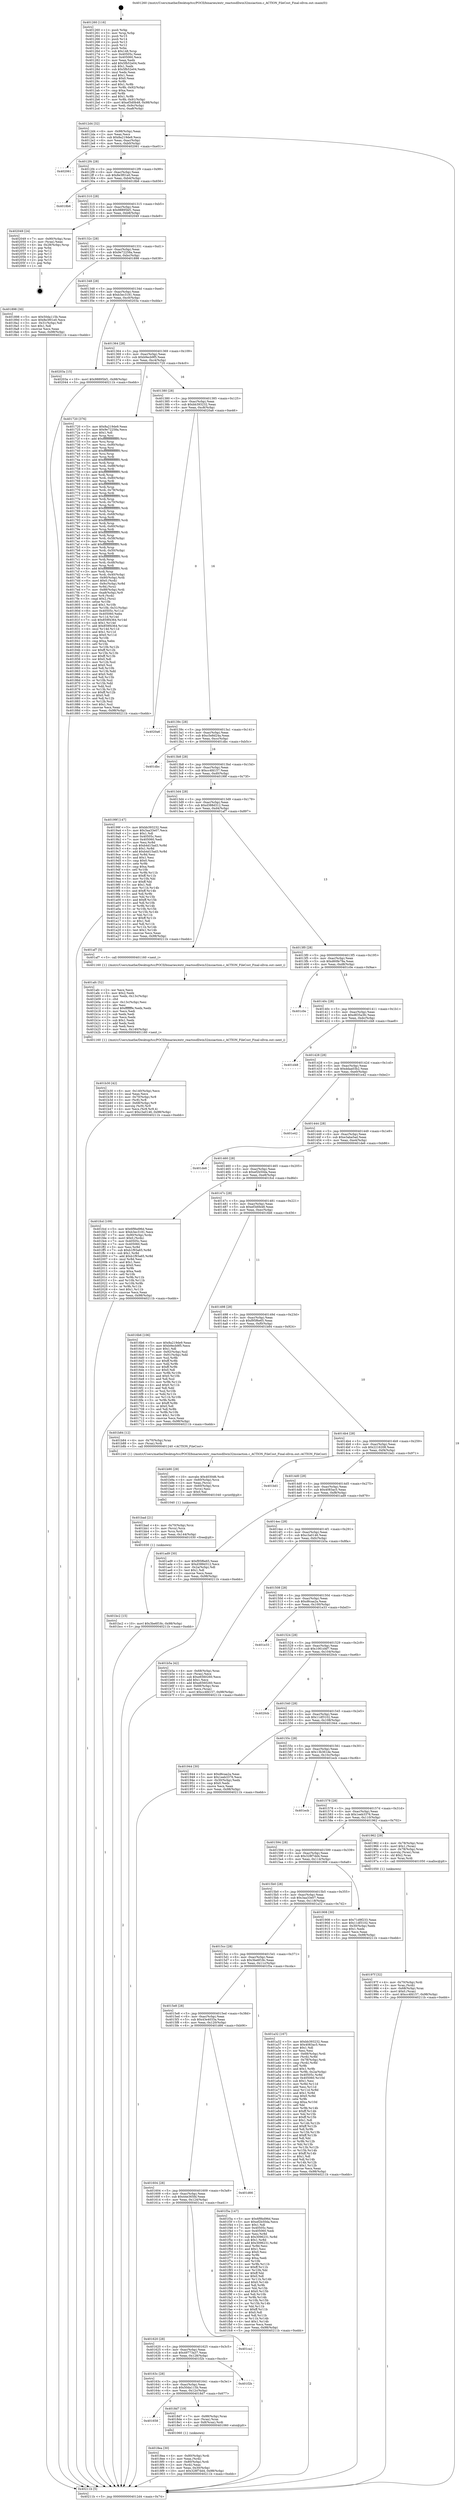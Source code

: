 digraph "0x401260" {
  label = "0x401260 (/mnt/c/Users/mathe/Desktop/tcc/POCII/binaries/extr_reactosdllwin32msiaction.c_ACTION_FileCost_Final-ollvm.out::main(0))"
  labelloc = "t"
  node[shape=record]

  Entry [label="",width=0.3,height=0.3,shape=circle,fillcolor=black,style=filled]
  "0x4012d4" [label="{
     0x4012d4 [32]\l
     | [instrs]\l
     &nbsp;&nbsp;0x4012d4 \<+6\>: mov -0x98(%rbp),%eax\l
     &nbsp;&nbsp;0x4012da \<+2\>: mov %eax,%ecx\l
     &nbsp;&nbsp;0x4012dc \<+6\>: sub $0x8a219de9,%ecx\l
     &nbsp;&nbsp;0x4012e2 \<+6\>: mov %eax,-0xac(%rbp)\l
     &nbsp;&nbsp;0x4012e8 \<+6\>: mov %ecx,-0xb0(%rbp)\l
     &nbsp;&nbsp;0x4012ee \<+6\>: je 0000000000402061 \<main+0xe01\>\l
  }"]
  "0x402061" [label="{
     0x402061\l
  }", style=dashed]
  "0x4012f4" [label="{
     0x4012f4 [28]\l
     | [instrs]\l
     &nbsp;&nbsp;0x4012f4 \<+5\>: jmp 00000000004012f9 \<main+0x99\>\l
     &nbsp;&nbsp;0x4012f9 \<+6\>: mov -0xac(%rbp),%eax\l
     &nbsp;&nbsp;0x4012ff \<+5\>: sub $0x8e3f01e0,%eax\l
     &nbsp;&nbsp;0x401304 \<+6\>: mov %eax,-0xb4(%rbp)\l
     &nbsp;&nbsp;0x40130a \<+6\>: je 00000000004018b6 \<main+0x656\>\l
  }"]
  Exit [label="",width=0.3,height=0.3,shape=circle,fillcolor=black,style=filled,peripheries=2]
  "0x4018b6" [label="{
     0x4018b6\l
  }", style=dashed]
  "0x401310" [label="{
     0x401310 [28]\l
     | [instrs]\l
     &nbsp;&nbsp;0x401310 \<+5\>: jmp 0000000000401315 \<main+0xb5\>\l
     &nbsp;&nbsp;0x401315 \<+6\>: mov -0xac(%rbp),%eax\l
     &nbsp;&nbsp;0x40131b \<+5\>: sub $0x98895bf1,%eax\l
     &nbsp;&nbsp;0x401320 \<+6\>: mov %eax,-0xb8(%rbp)\l
     &nbsp;&nbsp;0x401326 \<+6\>: je 0000000000402049 \<main+0xde9\>\l
  }"]
  "0x401bc2" [label="{
     0x401bc2 [15]\l
     | [instrs]\l
     &nbsp;&nbsp;0x401bc2 \<+10\>: movl $0x3be6f18c,-0x98(%rbp)\l
     &nbsp;&nbsp;0x401bcc \<+5\>: jmp 000000000040211b \<main+0xebb\>\l
  }"]
  "0x402049" [label="{
     0x402049 [24]\l
     | [instrs]\l
     &nbsp;&nbsp;0x402049 \<+7\>: mov -0x90(%rbp),%rax\l
     &nbsp;&nbsp;0x402050 \<+2\>: mov (%rax),%eax\l
     &nbsp;&nbsp;0x402052 \<+4\>: lea -0x28(%rbp),%rsp\l
     &nbsp;&nbsp;0x402056 \<+1\>: pop %rbx\l
     &nbsp;&nbsp;0x402057 \<+2\>: pop %r12\l
     &nbsp;&nbsp;0x402059 \<+2\>: pop %r13\l
     &nbsp;&nbsp;0x40205b \<+2\>: pop %r14\l
     &nbsp;&nbsp;0x40205d \<+2\>: pop %r15\l
     &nbsp;&nbsp;0x40205f \<+1\>: pop %rbp\l
     &nbsp;&nbsp;0x402060 \<+1\>: ret\l
  }"]
  "0x40132c" [label="{
     0x40132c [28]\l
     | [instrs]\l
     &nbsp;&nbsp;0x40132c \<+5\>: jmp 0000000000401331 \<main+0xd1\>\l
     &nbsp;&nbsp;0x401331 \<+6\>: mov -0xac(%rbp),%eax\l
     &nbsp;&nbsp;0x401337 \<+5\>: sub $0x9e72258a,%eax\l
     &nbsp;&nbsp;0x40133c \<+6\>: mov %eax,-0xbc(%rbp)\l
     &nbsp;&nbsp;0x401342 \<+6\>: je 0000000000401898 \<main+0x638\>\l
  }"]
  "0x401bad" [label="{
     0x401bad [21]\l
     | [instrs]\l
     &nbsp;&nbsp;0x401bad \<+4\>: mov -0x70(%rbp),%rcx\l
     &nbsp;&nbsp;0x401bb1 \<+3\>: mov (%rcx),%rcx\l
     &nbsp;&nbsp;0x401bb4 \<+3\>: mov %rcx,%rdi\l
     &nbsp;&nbsp;0x401bb7 \<+6\>: mov %eax,-0x144(%rbp)\l
     &nbsp;&nbsp;0x401bbd \<+5\>: call 0000000000401030 \<free@plt\>\l
     | [calls]\l
     &nbsp;&nbsp;0x401030 \{1\} (unknown)\l
  }"]
  "0x401898" [label="{
     0x401898 [30]\l
     | [instrs]\l
     &nbsp;&nbsp;0x401898 \<+5\>: mov $0x50da115b,%eax\l
     &nbsp;&nbsp;0x40189d \<+5\>: mov $0x8e3f01e0,%ecx\l
     &nbsp;&nbsp;0x4018a2 \<+3\>: mov -0x31(%rbp),%dl\l
     &nbsp;&nbsp;0x4018a5 \<+3\>: test $0x1,%dl\l
     &nbsp;&nbsp;0x4018a8 \<+3\>: cmovne %ecx,%eax\l
     &nbsp;&nbsp;0x4018ab \<+6\>: mov %eax,-0x98(%rbp)\l
     &nbsp;&nbsp;0x4018b1 \<+5\>: jmp 000000000040211b \<main+0xebb\>\l
  }"]
  "0x401348" [label="{
     0x401348 [28]\l
     | [instrs]\l
     &nbsp;&nbsp;0x401348 \<+5\>: jmp 000000000040134d \<main+0xed\>\l
     &nbsp;&nbsp;0x40134d \<+6\>: mov -0xac(%rbp),%eax\l
     &nbsp;&nbsp;0x401353 \<+5\>: sub $0xb3ec3181,%eax\l
     &nbsp;&nbsp;0x401358 \<+6\>: mov %eax,-0xc0(%rbp)\l
     &nbsp;&nbsp;0x40135e \<+6\>: je 000000000040203a \<main+0xdda\>\l
  }"]
  "0x401b90" [label="{
     0x401b90 [29]\l
     | [instrs]\l
     &nbsp;&nbsp;0x401b90 \<+10\>: movabs $0x4030d6,%rdi\l
     &nbsp;&nbsp;0x401b9a \<+4\>: mov -0x60(%rbp),%rcx\l
     &nbsp;&nbsp;0x401b9e \<+2\>: mov %eax,(%rcx)\l
     &nbsp;&nbsp;0x401ba0 \<+4\>: mov -0x60(%rbp),%rcx\l
     &nbsp;&nbsp;0x401ba4 \<+2\>: mov (%rcx),%esi\l
     &nbsp;&nbsp;0x401ba6 \<+2\>: mov $0x0,%al\l
     &nbsp;&nbsp;0x401ba8 \<+5\>: call 0000000000401040 \<printf@plt\>\l
     | [calls]\l
     &nbsp;&nbsp;0x401040 \{1\} (unknown)\l
  }"]
  "0x40203a" [label="{
     0x40203a [15]\l
     | [instrs]\l
     &nbsp;&nbsp;0x40203a \<+10\>: movl $0x98895bf1,-0x98(%rbp)\l
     &nbsp;&nbsp;0x402044 \<+5\>: jmp 000000000040211b \<main+0xebb\>\l
  }"]
  "0x401364" [label="{
     0x401364 [28]\l
     | [instrs]\l
     &nbsp;&nbsp;0x401364 \<+5\>: jmp 0000000000401369 \<main+0x109\>\l
     &nbsp;&nbsp;0x401369 \<+6\>: mov -0xac(%rbp),%eax\l
     &nbsp;&nbsp;0x40136f \<+5\>: sub $0xb9ecb9f5,%eax\l
     &nbsp;&nbsp;0x401374 \<+6\>: mov %eax,-0xc4(%rbp)\l
     &nbsp;&nbsp;0x40137a \<+6\>: je 0000000000401720 \<main+0x4c0\>\l
  }"]
  "0x401b30" [label="{
     0x401b30 [42]\l
     | [instrs]\l
     &nbsp;&nbsp;0x401b30 \<+6\>: mov -0x140(%rbp),%ecx\l
     &nbsp;&nbsp;0x401b36 \<+3\>: imul %eax,%ecx\l
     &nbsp;&nbsp;0x401b39 \<+4\>: mov -0x70(%rbp),%r8\l
     &nbsp;&nbsp;0x401b3d \<+3\>: mov (%r8),%r8\l
     &nbsp;&nbsp;0x401b40 \<+4\>: mov -0x68(%rbp),%r9\l
     &nbsp;&nbsp;0x401b44 \<+3\>: movslq (%r9),%r9\l
     &nbsp;&nbsp;0x401b47 \<+4\>: mov %ecx,(%r8,%r9,4)\l
     &nbsp;&nbsp;0x401b4b \<+10\>: movl $0xc3a0146,-0x98(%rbp)\l
     &nbsp;&nbsp;0x401b55 \<+5\>: jmp 000000000040211b \<main+0xebb\>\l
  }"]
  "0x401720" [label="{
     0x401720 [376]\l
     | [instrs]\l
     &nbsp;&nbsp;0x401720 \<+5\>: mov $0x8a219de9,%eax\l
     &nbsp;&nbsp;0x401725 \<+5\>: mov $0x9e72258a,%ecx\l
     &nbsp;&nbsp;0x40172a \<+2\>: mov $0x1,%dl\l
     &nbsp;&nbsp;0x40172c \<+3\>: mov %rsp,%rsi\l
     &nbsp;&nbsp;0x40172f \<+4\>: add $0xfffffffffffffff0,%rsi\l
     &nbsp;&nbsp;0x401733 \<+3\>: mov %rsi,%rsp\l
     &nbsp;&nbsp;0x401736 \<+7\>: mov %rsi,-0x90(%rbp)\l
     &nbsp;&nbsp;0x40173d \<+3\>: mov %rsp,%rsi\l
     &nbsp;&nbsp;0x401740 \<+4\>: add $0xfffffffffffffff0,%rsi\l
     &nbsp;&nbsp;0x401744 \<+3\>: mov %rsi,%rsp\l
     &nbsp;&nbsp;0x401747 \<+3\>: mov %rsp,%rdi\l
     &nbsp;&nbsp;0x40174a \<+4\>: add $0xfffffffffffffff0,%rdi\l
     &nbsp;&nbsp;0x40174e \<+3\>: mov %rdi,%rsp\l
     &nbsp;&nbsp;0x401751 \<+7\>: mov %rdi,-0x88(%rbp)\l
     &nbsp;&nbsp;0x401758 \<+3\>: mov %rsp,%rdi\l
     &nbsp;&nbsp;0x40175b \<+4\>: add $0xfffffffffffffff0,%rdi\l
     &nbsp;&nbsp;0x40175f \<+3\>: mov %rdi,%rsp\l
     &nbsp;&nbsp;0x401762 \<+4\>: mov %rdi,-0x80(%rbp)\l
     &nbsp;&nbsp;0x401766 \<+3\>: mov %rsp,%rdi\l
     &nbsp;&nbsp;0x401769 \<+4\>: add $0xfffffffffffffff0,%rdi\l
     &nbsp;&nbsp;0x40176d \<+3\>: mov %rdi,%rsp\l
     &nbsp;&nbsp;0x401770 \<+4\>: mov %rdi,-0x78(%rbp)\l
     &nbsp;&nbsp;0x401774 \<+3\>: mov %rsp,%rdi\l
     &nbsp;&nbsp;0x401777 \<+4\>: add $0xfffffffffffffff0,%rdi\l
     &nbsp;&nbsp;0x40177b \<+3\>: mov %rdi,%rsp\l
     &nbsp;&nbsp;0x40177e \<+4\>: mov %rdi,-0x70(%rbp)\l
     &nbsp;&nbsp;0x401782 \<+3\>: mov %rsp,%rdi\l
     &nbsp;&nbsp;0x401785 \<+4\>: add $0xfffffffffffffff0,%rdi\l
     &nbsp;&nbsp;0x401789 \<+3\>: mov %rdi,%rsp\l
     &nbsp;&nbsp;0x40178c \<+4\>: mov %rdi,-0x68(%rbp)\l
     &nbsp;&nbsp;0x401790 \<+3\>: mov %rsp,%rdi\l
     &nbsp;&nbsp;0x401793 \<+4\>: add $0xfffffffffffffff0,%rdi\l
     &nbsp;&nbsp;0x401797 \<+3\>: mov %rdi,%rsp\l
     &nbsp;&nbsp;0x40179a \<+4\>: mov %rdi,-0x60(%rbp)\l
     &nbsp;&nbsp;0x40179e \<+3\>: mov %rsp,%rdi\l
     &nbsp;&nbsp;0x4017a1 \<+4\>: add $0xfffffffffffffff0,%rdi\l
     &nbsp;&nbsp;0x4017a5 \<+3\>: mov %rdi,%rsp\l
     &nbsp;&nbsp;0x4017a8 \<+4\>: mov %rdi,-0x58(%rbp)\l
     &nbsp;&nbsp;0x4017ac \<+3\>: mov %rsp,%rdi\l
     &nbsp;&nbsp;0x4017af \<+4\>: add $0xfffffffffffffff0,%rdi\l
     &nbsp;&nbsp;0x4017b3 \<+3\>: mov %rdi,%rsp\l
     &nbsp;&nbsp;0x4017b6 \<+4\>: mov %rdi,-0x50(%rbp)\l
     &nbsp;&nbsp;0x4017ba \<+3\>: mov %rsp,%rdi\l
     &nbsp;&nbsp;0x4017bd \<+4\>: add $0xfffffffffffffff0,%rdi\l
     &nbsp;&nbsp;0x4017c1 \<+3\>: mov %rdi,%rsp\l
     &nbsp;&nbsp;0x4017c4 \<+4\>: mov %rdi,-0x48(%rbp)\l
     &nbsp;&nbsp;0x4017c8 \<+3\>: mov %rsp,%rdi\l
     &nbsp;&nbsp;0x4017cb \<+4\>: add $0xfffffffffffffff0,%rdi\l
     &nbsp;&nbsp;0x4017cf \<+3\>: mov %rdi,%rsp\l
     &nbsp;&nbsp;0x4017d2 \<+4\>: mov %rdi,-0x40(%rbp)\l
     &nbsp;&nbsp;0x4017d6 \<+7\>: mov -0x90(%rbp),%rdi\l
     &nbsp;&nbsp;0x4017dd \<+6\>: movl $0x0,(%rdi)\l
     &nbsp;&nbsp;0x4017e3 \<+7\>: mov -0x9c(%rbp),%r8d\l
     &nbsp;&nbsp;0x4017ea \<+3\>: mov %r8d,(%rsi)\l
     &nbsp;&nbsp;0x4017ed \<+7\>: mov -0x88(%rbp),%rdi\l
     &nbsp;&nbsp;0x4017f4 \<+7\>: mov -0xa8(%rbp),%r9\l
     &nbsp;&nbsp;0x4017fb \<+3\>: mov %r9,(%rdi)\l
     &nbsp;&nbsp;0x4017fe \<+3\>: cmpl $0x2,(%rsi)\l
     &nbsp;&nbsp;0x401801 \<+4\>: setne %r10b\l
     &nbsp;&nbsp;0x401805 \<+4\>: and $0x1,%r10b\l
     &nbsp;&nbsp;0x401809 \<+4\>: mov %r10b,-0x31(%rbp)\l
     &nbsp;&nbsp;0x40180d \<+8\>: mov 0x40505c,%r11d\l
     &nbsp;&nbsp;0x401815 \<+7\>: mov 0x405060,%ebx\l
     &nbsp;&nbsp;0x40181c \<+3\>: mov %r11d,%r14d\l
     &nbsp;&nbsp;0x40181f \<+7\>: sub $0x859f4364,%r14d\l
     &nbsp;&nbsp;0x401826 \<+4\>: sub $0x1,%r14d\l
     &nbsp;&nbsp;0x40182a \<+7\>: add $0x859f4364,%r14d\l
     &nbsp;&nbsp;0x401831 \<+4\>: imul %r14d,%r11d\l
     &nbsp;&nbsp;0x401835 \<+4\>: and $0x1,%r11d\l
     &nbsp;&nbsp;0x401839 \<+4\>: cmp $0x0,%r11d\l
     &nbsp;&nbsp;0x40183d \<+4\>: sete %r10b\l
     &nbsp;&nbsp;0x401841 \<+3\>: cmp $0xa,%ebx\l
     &nbsp;&nbsp;0x401844 \<+4\>: setl %r15b\l
     &nbsp;&nbsp;0x401848 \<+3\>: mov %r10b,%r12b\l
     &nbsp;&nbsp;0x40184b \<+4\>: xor $0xff,%r12b\l
     &nbsp;&nbsp;0x40184f \<+3\>: mov %r15b,%r13b\l
     &nbsp;&nbsp;0x401852 \<+4\>: xor $0xff,%r13b\l
     &nbsp;&nbsp;0x401856 \<+3\>: xor $0x0,%dl\l
     &nbsp;&nbsp;0x401859 \<+3\>: mov %r12b,%sil\l
     &nbsp;&nbsp;0x40185c \<+4\>: and $0x0,%sil\l
     &nbsp;&nbsp;0x401860 \<+3\>: and %dl,%r10b\l
     &nbsp;&nbsp;0x401863 \<+3\>: mov %r13b,%dil\l
     &nbsp;&nbsp;0x401866 \<+4\>: and $0x0,%dil\l
     &nbsp;&nbsp;0x40186a \<+3\>: and %dl,%r15b\l
     &nbsp;&nbsp;0x40186d \<+3\>: or %r10b,%sil\l
     &nbsp;&nbsp;0x401870 \<+3\>: or %r15b,%dil\l
     &nbsp;&nbsp;0x401873 \<+3\>: xor %dil,%sil\l
     &nbsp;&nbsp;0x401876 \<+3\>: or %r13b,%r12b\l
     &nbsp;&nbsp;0x401879 \<+4\>: xor $0xff,%r12b\l
     &nbsp;&nbsp;0x40187d \<+3\>: or $0x0,%dl\l
     &nbsp;&nbsp;0x401880 \<+3\>: and %dl,%r12b\l
     &nbsp;&nbsp;0x401883 \<+3\>: or %r12b,%sil\l
     &nbsp;&nbsp;0x401886 \<+4\>: test $0x1,%sil\l
     &nbsp;&nbsp;0x40188a \<+3\>: cmovne %ecx,%eax\l
     &nbsp;&nbsp;0x40188d \<+6\>: mov %eax,-0x98(%rbp)\l
     &nbsp;&nbsp;0x401893 \<+5\>: jmp 000000000040211b \<main+0xebb\>\l
  }"]
  "0x401380" [label="{
     0x401380 [28]\l
     | [instrs]\l
     &nbsp;&nbsp;0x401380 \<+5\>: jmp 0000000000401385 \<main+0x125\>\l
     &nbsp;&nbsp;0x401385 \<+6\>: mov -0xac(%rbp),%eax\l
     &nbsp;&nbsp;0x40138b \<+5\>: sub $0xbb393232,%eax\l
     &nbsp;&nbsp;0x401390 \<+6\>: mov %eax,-0xc8(%rbp)\l
     &nbsp;&nbsp;0x401396 \<+6\>: je 00000000004020a6 \<main+0xe46\>\l
  }"]
  "0x401afc" [label="{
     0x401afc [52]\l
     | [instrs]\l
     &nbsp;&nbsp;0x401afc \<+2\>: xor %ecx,%ecx\l
     &nbsp;&nbsp;0x401afe \<+5\>: mov $0x2,%edx\l
     &nbsp;&nbsp;0x401b03 \<+6\>: mov %edx,-0x13c(%rbp)\l
     &nbsp;&nbsp;0x401b09 \<+1\>: cltd\l
     &nbsp;&nbsp;0x401b0a \<+6\>: mov -0x13c(%rbp),%esi\l
     &nbsp;&nbsp;0x401b10 \<+2\>: idiv %esi\l
     &nbsp;&nbsp;0x401b12 \<+6\>: imul $0xfffffffe,%edx,%edx\l
     &nbsp;&nbsp;0x401b18 \<+2\>: mov %ecx,%edi\l
     &nbsp;&nbsp;0x401b1a \<+2\>: sub %edx,%edi\l
     &nbsp;&nbsp;0x401b1c \<+2\>: mov %ecx,%edx\l
     &nbsp;&nbsp;0x401b1e \<+3\>: sub $0x1,%edx\l
     &nbsp;&nbsp;0x401b21 \<+2\>: add %edx,%edi\l
     &nbsp;&nbsp;0x401b23 \<+2\>: sub %edi,%ecx\l
     &nbsp;&nbsp;0x401b25 \<+6\>: mov %ecx,-0x140(%rbp)\l
     &nbsp;&nbsp;0x401b2b \<+5\>: call 0000000000401160 \<next_i\>\l
     | [calls]\l
     &nbsp;&nbsp;0x401160 \{1\} (/mnt/c/Users/mathe/Desktop/tcc/POCII/binaries/extr_reactosdllwin32msiaction.c_ACTION_FileCost_Final-ollvm.out::next_i)\l
  }"]
  "0x4020a6" [label="{
     0x4020a6\l
  }", style=dashed]
  "0x40139c" [label="{
     0x40139c [28]\l
     | [instrs]\l
     &nbsp;&nbsp;0x40139c \<+5\>: jmp 00000000004013a1 \<main+0x141\>\l
     &nbsp;&nbsp;0x4013a1 \<+6\>: mov -0xac(%rbp),%eax\l
     &nbsp;&nbsp;0x4013a7 \<+5\>: sub $0xc5e8d24a,%eax\l
     &nbsp;&nbsp;0x4013ac \<+6\>: mov %eax,-0xcc(%rbp)\l
     &nbsp;&nbsp;0x4013b2 \<+6\>: je 0000000000401dbc \<main+0xb5c\>\l
  }"]
  "0x40197f" [label="{
     0x40197f [32]\l
     | [instrs]\l
     &nbsp;&nbsp;0x40197f \<+4\>: mov -0x70(%rbp),%rdi\l
     &nbsp;&nbsp;0x401983 \<+3\>: mov %rax,(%rdi)\l
     &nbsp;&nbsp;0x401986 \<+4\>: mov -0x68(%rbp),%rax\l
     &nbsp;&nbsp;0x40198a \<+6\>: movl $0x0,(%rax)\l
     &nbsp;&nbsp;0x401990 \<+10\>: movl $0xcc4fd157,-0x98(%rbp)\l
     &nbsp;&nbsp;0x40199a \<+5\>: jmp 000000000040211b \<main+0xebb\>\l
  }"]
  "0x401dbc" [label="{
     0x401dbc\l
  }", style=dashed]
  "0x4013b8" [label="{
     0x4013b8 [28]\l
     | [instrs]\l
     &nbsp;&nbsp;0x4013b8 \<+5\>: jmp 00000000004013bd \<main+0x15d\>\l
     &nbsp;&nbsp;0x4013bd \<+6\>: mov -0xac(%rbp),%eax\l
     &nbsp;&nbsp;0x4013c3 \<+5\>: sub $0xcc4fd157,%eax\l
     &nbsp;&nbsp;0x4013c8 \<+6\>: mov %eax,-0xd0(%rbp)\l
     &nbsp;&nbsp;0x4013ce \<+6\>: je 000000000040199f \<main+0x73f\>\l
  }"]
  "0x4018ea" [label="{
     0x4018ea [30]\l
     | [instrs]\l
     &nbsp;&nbsp;0x4018ea \<+4\>: mov -0x80(%rbp),%rdi\l
     &nbsp;&nbsp;0x4018ee \<+2\>: mov %eax,(%rdi)\l
     &nbsp;&nbsp;0x4018f0 \<+4\>: mov -0x80(%rbp),%rdi\l
     &nbsp;&nbsp;0x4018f4 \<+2\>: mov (%rdi),%eax\l
     &nbsp;&nbsp;0x4018f6 \<+3\>: mov %eax,-0x30(%rbp)\l
     &nbsp;&nbsp;0x4018f9 \<+10\>: movl $0x328f7dd4,-0x98(%rbp)\l
     &nbsp;&nbsp;0x401903 \<+5\>: jmp 000000000040211b \<main+0xebb\>\l
  }"]
  "0x40199f" [label="{
     0x40199f [147]\l
     | [instrs]\l
     &nbsp;&nbsp;0x40199f \<+5\>: mov $0xbb393232,%eax\l
     &nbsp;&nbsp;0x4019a4 \<+5\>: mov $0x3aa33e07,%ecx\l
     &nbsp;&nbsp;0x4019a9 \<+2\>: mov $0x1,%dl\l
     &nbsp;&nbsp;0x4019ab \<+7\>: mov 0x40505c,%esi\l
     &nbsp;&nbsp;0x4019b2 \<+7\>: mov 0x405060,%edi\l
     &nbsp;&nbsp;0x4019b9 \<+3\>: mov %esi,%r8d\l
     &nbsp;&nbsp;0x4019bc \<+7\>: sub $0xb4d15ad3,%r8d\l
     &nbsp;&nbsp;0x4019c3 \<+4\>: sub $0x1,%r8d\l
     &nbsp;&nbsp;0x4019c7 \<+7\>: add $0xb4d15ad3,%r8d\l
     &nbsp;&nbsp;0x4019ce \<+4\>: imul %r8d,%esi\l
     &nbsp;&nbsp;0x4019d2 \<+3\>: and $0x1,%esi\l
     &nbsp;&nbsp;0x4019d5 \<+3\>: cmp $0x0,%esi\l
     &nbsp;&nbsp;0x4019d8 \<+4\>: sete %r9b\l
     &nbsp;&nbsp;0x4019dc \<+3\>: cmp $0xa,%edi\l
     &nbsp;&nbsp;0x4019df \<+4\>: setl %r10b\l
     &nbsp;&nbsp;0x4019e3 \<+3\>: mov %r9b,%r11b\l
     &nbsp;&nbsp;0x4019e6 \<+4\>: xor $0xff,%r11b\l
     &nbsp;&nbsp;0x4019ea \<+3\>: mov %r10b,%bl\l
     &nbsp;&nbsp;0x4019ed \<+3\>: xor $0xff,%bl\l
     &nbsp;&nbsp;0x4019f0 \<+3\>: xor $0x1,%dl\l
     &nbsp;&nbsp;0x4019f3 \<+3\>: mov %r11b,%r14b\l
     &nbsp;&nbsp;0x4019f6 \<+4\>: and $0xff,%r14b\l
     &nbsp;&nbsp;0x4019fa \<+3\>: and %dl,%r9b\l
     &nbsp;&nbsp;0x4019fd \<+3\>: mov %bl,%r15b\l
     &nbsp;&nbsp;0x401a00 \<+4\>: and $0xff,%r15b\l
     &nbsp;&nbsp;0x401a04 \<+3\>: and %dl,%r10b\l
     &nbsp;&nbsp;0x401a07 \<+3\>: or %r9b,%r14b\l
     &nbsp;&nbsp;0x401a0a \<+3\>: or %r10b,%r15b\l
     &nbsp;&nbsp;0x401a0d \<+3\>: xor %r15b,%r14b\l
     &nbsp;&nbsp;0x401a10 \<+3\>: or %bl,%r11b\l
     &nbsp;&nbsp;0x401a13 \<+4\>: xor $0xff,%r11b\l
     &nbsp;&nbsp;0x401a17 \<+3\>: or $0x1,%dl\l
     &nbsp;&nbsp;0x401a1a \<+3\>: and %dl,%r11b\l
     &nbsp;&nbsp;0x401a1d \<+3\>: or %r11b,%r14b\l
     &nbsp;&nbsp;0x401a20 \<+4\>: test $0x1,%r14b\l
     &nbsp;&nbsp;0x401a24 \<+3\>: cmovne %ecx,%eax\l
     &nbsp;&nbsp;0x401a27 \<+6\>: mov %eax,-0x98(%rbp)\l
     &nbsp;&nbsp;0x401a2d \<+5\>: jmp 000000000040211b \<main+0xebb\>\l
  }"]
  "0x4013d4" [label="{
     0x4013d4 [28]\l
     | [instrs]\l
     &nbsp;&nbsp;0x4013d4 \<+5\>: jmp 00000000004013d9 \<main+0x179\>\l
     &nbsp;&nbsp;0x4013d9 \<+6\>: mov -0xac(%rbp),%eax\l
     &nbsp;&nbsp;0x4013df \<+5\>: sub $0xd388d312,%eax\l
     &nbsp;&nbsp;0x4013e4 \<+6\>: mov %eax,-0xd4(%rbp)\l
     &nbsp;&nbsp;0x4013ea \<+6\>: je 0000000000401af7 \<main+0x897\>\l
  }"]
  "0x401658" [label="{
     0x401658\l
  }", style=dashed]
  "0x401af7" [label="{
     0x401af7 [5]\l
     | [instrs]\l
     &nbsp;&nbsp;0x401af7 \<+5\>: call 0000000000401160 \<next_i\>\l
     | [calls]\l
     &nbsp;&nbsp;0x401160 \{1\} (/mnt/c/Users/mathe/Desktop/tcc/POCII/binaries/extr_reactosdllwin32msiaction.c_ACTION_FileCost_Final-ollvm.out::next_i)\l
  }"]
  "0x4013f0" [label="{
     0x4013f0 [28]\l
     | [instrs]\l
     &nbsp;&nbsp;0x4013f0 \<+5\>: jmp 00000000004013f5 \<main+0x195\>\l
     &nbsp;&nbsp;0x4013f5 \<+6\>: mov -0xac(%rbp),%eax\l
     &nbsp;&nbsp;0x4013fb \<+5\>: sub $0xd60fe79a,%eax\l
     &nbsp;&nbsp;0x401400 \<+6\>: mov %eax,-0xd8(%rbp)\l
     &nbsp;&nbsp;0x401406 \<+6\>: je 0000000000401c0e \<main+0x9ae\>\l
  }"]
  "0x4018d7" [label="{
     0x4018d7 [19]\l
     | [instrs]\l
     &nbsp;&nbsp;0x4018d7 \<+7\>: mov -0x88(%rbp),%rax\l
     &nbsp;&nbsp;0x4018de \<+3\>: mov (%rax),%rax\l
     &nbsp;&nbsp;0x4018e1 \<+4\>: mov 0x8(%rax),%rdi\l
     &nbsp;&nbsp;0x4018e5 \<+5\>: call 0000000000401060 \<atoi@plt\>\l
     | [calls]\l
     &nbsp;&nbsp;0x401060 \{1\} (unknown)\l
  }"]
  "0x401c0e" [label="{
     0x401c0e\l
  }", style=dashed]
  "0x40140c" [label="{
     0x40140c [28]\l
     | [instrs]\l
     &nbsp;&nbsp;0x40140c \<+5\>: jmp 0000000000401411 \<main+0x1b1\>\l
     &nbsp;&nbsp;0x401411 \<+6\>: mov -0xac(%rbp),%eax\l
     &nbsp;&nbsp;0x401417 \<+5\>: sub $0xd835a3fc,%eax\l
     &nbsp;&nbsp;0x40141c \<+6\>: mov %eax,-0xdc(%rbp)\l
     &nbsp;&nbsp;0x401422 \<+6\>: je 0000000000401d48 \<main+0xae8\>\l
  }"]
  "0x40163c" [label="{
     0x40163c [28]\l
     | [instrs]\l
     &nbsp;&nbsp;0x40163c \<+5\>: jmp 0000000000401641 \<main+0x3e1\>\l
     &nbsp;&nbsp;0x401641 \<+6\>: mov -0xac(%rbp),%eax\l
     &nbsp;&nbsp;0x401647 \<+5\>: sub $0x50da115b,%eax\l
     &nbsp;&nbsp;0x40164c \<+6\>: mov %eax,-0x12c(%rbp)\l
     &nbsp;&nbsp;0x401652 \<+6\>: je 00000000004018d7 \<main+0x677\>\l
  }"]
  "0x401d48" [label="{
     0x401d48\l
  }", style=dashed]
  "0x401428" [label="{
     0x401428 [28]\l
     | [instrs]\l
     &nbsp;&nbsp;0x401428 \<+5\>: jmp 000000000040142d \<main+0x1cd\>\l
     &nbsp;&nbsp;0x40142d \<+6\>: mov -0xac(%rbp),%eax\l
     &nbsp;&nbsp;0x401433 \<+5\>: sub $0xddaa03b2,%eax\l
     &nbsp;&nbsp;0x401438 \<+6\>: mov %eax,-0xe0(%rbp)\l
     &nbsp;&nbsp;0x40143e \<+6\>: je 0000000000401e42 \<main+0xbe2\>\l
  }"]
  "0x401f2b" [label="{
     0x401f2b\l
  }", style=dashed]
  "0x401e42" [label="{
     0x401e42\l
  }", style=dashed]
  "0x401444" [label="{
     0x401444 [28]\l
     | [instrs]\l
     &nbsp;&nbsp;0x401444 \<+5\>: jmp 0000000000401449 \<main+0x1e9\>\l
     &nbsp;&nbsp;0x401449 \<+6\>: mov -0xac(%rbp),%eax\l
     &nbsp;&nbsp;0x40144f \<+5\>: sub $0xe3aba5ad,%eax\l
     &nbsp;&nbsp;0x401454 \<+6\>: mov %eax,-0xe4(%rbp)\l
     &nbsp;&nbsp;0x40145a \<+6\>: je 0000000000401de6 \<main+0xb86\>\l
  }"]
  "0x401620" [label="{
     0x401620 [28]\l
     | [instrs]\l
     &nbsp;&nbsp;0x401620 \<+5\>: jmp 0000000000401625 \<main+0x3c5\>\l
     &nbsp;&nbsp;0x401625 \<+6\>: mov -0xac(%rbp),%eax\l
     &nbsp;&nbsp;0x40162b \<+5\>: sub $0x49773a37,%eax\l
     &nbsp;&nbsp;0x401630 \<+6\>: mov %eax,-0x128(%rbp)\l
     &nbsp;&nbsp;0x401636 \<+6\>: je 0000000000401f2b \<main+0xccb\>\l
  }"]
  "0x401de6" [label="{
     0x401de6\l
  }", style=dashed]
  "0x401460" [label="{
     0x401460 [28]\l
     | [instrs]\l
     &nbsp;&nbsp;0x401460 \<+5\>: jmp 0000000000401465 \<main+0x205\>\l
     &nbsp;&nbsp;0x401465 \<+6\>: mov -0xac(%rbp),%eax\l
     &nbsp;&nbsp;0x40146b \<+5\>: sub $0xef2b50da,%eax\l
     &nbsp;&nbsp;0x401470 \<+6\>: mov %eax,-0xe8(%rbp)\l
     &nbsp;&nbsp;0x401476 \<+6\>: je 0000000000401fcd \<main+0xd6d\>\l
  }"]
  "0x401ca1" [label="{
     0x401ca1\l
  }", style=dashed]
  "0x401fcd" [label="{
     0x401fcd [109]\l
     | [instrs]\l
     &nbsp;&nbsp;0x401fcd \<+5\>: mov $0x6f9bd96d,%eax\l
     &nbsp;&nbsp;0x401fd2 \<+5\>: mov $0xb3ec3181,%ecx\l
     &nbsp;&nbsp;0x401fd7 \<+7\>: mov -0x90(%rbp),%rdx\l
     &nbsp;&nbsp;0x401fde \<+6\>: movl $0x0,(%rdx)\l
     &nbsp;&nbsp;0x401fe4 \<+7\>: mov 0x40505c,%esi\l
     &nbsp;&nbsp;0x401feb \<+7\>: mov 0x405060,%edi\l
     &nbsp;&nbsp;0x401ff2 \<+3\>: mov %esi,%r8d\l
     &nbsp;&nbsp;0x401ff5 \<+7\>: sub $0xb1f93a65,%r8d\l
     &nbsp;&nbsp;0x401ffc \<+4\>: sub $0x1,%r8d\l
     &nbsp;&nbsp;0x402000 \<+7\>: add $0xb1f93a65,%r8d\l
     &nbsp;&nbsp;0x402007 \<+4\>: imul %r8d,%esi\l
     &nbsp;&nbsp;0x40200b \<+3\>: and $0x1,%esi\l
     &nbsp;&nbsp;0x40200e \<+3\>: cmp $0x0,%esi\l
     &nbsp;&nbsp;0x402011 \<+4\>: sete %r9b\l
     &nbsp;&nbsp;0x402015 \<+3\>: cmp $0xa,%edi\l
     &nbsp;&nbsp;0x402018 \<+4\>: setl %r10b\l
     &nbsp;&nbsp;0x40201c \<+3\>: mov %r9b,%r11b\l
     &nbsp;&nbsp;0x40201f \<+3\>: and %r10b,%r11b\l
     &nbsp;&nbsp;0x402022 \<+3\>: xor %r10b,%r9b\l
     &nbsp;&nbsp;0x402025 \<+3\>: or %r9b,%r11b\l
     &nbsp;&nbsp;0x402028 \<+4\>: test $0x1,%r11b\l
     &nbsp;&nbsp;0x40202c \<+3\>: cmovne %ecx,%eax\l
     &nbsp;&nbsp;0x40202f \<+6\>: mov %eax,-0x98(%rbp)\l
     &nbsp;&nbsp;0x402035 \<+5\>: jmp 000000000040211b \<main+0xebb\>\l
  }"]
  "0x40147c" [label="{
     0x40147c [28]\l
     | [instrs]\l
     &nbsp;&nbsp;0x40147c \<+5\>: jmp 0000000000401481 \<main+0x221\>\l
     &nbsp;&nbsp;0x401481 \<+6\>: mov -0xac(%rbp),%eax\l
     &nbsp;&nbsp;0x401487 \<+5\>: sub $0xef3d0b48,%eax\l
     &nbsp;&nbsp;0x40148c \<+6\>: mov %eax,-0xec(%rbp)\l
     &nbsp;&nbsp;0x401492 \<+6\>: je 00000000004016b6 \<main+0x456\>\l
  }"]
  "0x401604" [label="{
     0x401604 [28]\l
     | [instrs]\l
     &nbsp;&nbsp;0x401604 \<+5\>: jmp 0000000000401609 \<main+0x3a9\>\l
     &nbsp;&nbsp;0x401609 \<+6\>: mov -0xac(%rbp),%eax\l
     &nbsp;&nbsp;0x40160f \<+5\>: sub $0x44e365fd,%eax\l
     &nbsp;&nbsp;0x401614 \<+6\>: mov %eax,-0x124(%rbp)\l
     &nbsp;&nbsp;0x40161a \<+6\>: je 0000000000401ca1 \<main+0xa41\>\l
  }"]
  "0x4016b6" [label="{
     0x4016b6 [106]\l
     | [instrs]\l
     &nbsp;&nbsp;0x4016b6 \<+5\>: mov $0x8a219de9,%eax\l
     &nbsp;&nbsp;0x4016bb \<+5\>: mov $0xb9ecb9f5,%ecx\l
     &nbsp;&nbsp;0x4016c0 \<+2\>: mov $0x1,%dl\l
     &nbsp;&nbsp;0x4016c2 \<+7\>: mov -0x92(%rbp),%sil\l
     &nbsp;&nbsp;0x4016c9 \<+7\>: mov -0x91(%rbp),%dil\l
     &nbsp;&nbsp;0x4016d0 \<+3\>: mov %sil,%r8b\l
     &nbsp;&nbsp;0x4016d3 \<+4\>: xor $0xff,%r8b\l
     &nbsp;&nbsp;0x4016d7 \<+3\>: mov %dil,%r9b\l
     &nbsp;&nbsp;0x4016da \<+4\>: xor $0xff,%r9b\l
     &nbsp;&nbsp;0x4016de \<+3\>: xor $0x0,%dl\l
     &nbsp;&nbsp;0x4016e1 \<+3\>: mov %r8b,%r10b\l
     &nbsp;&nbsp;0x4016e4 \<+4\>: and $0x0,%r10b\l
     &nbsp;&nbsp;0x4016e8 \<+3\>: and %dl,%sil\l
     &nbsp;&nbsp;0x4016eb \<+3\>: mov %r9b,%r11b\l
     &nbsp;&nbsp;0x4016ee \<+4\>: and $0x0,%r11b\l
     &nbsp;&nbsp;0x4016f2 \<+3\>: and %dl,%dil\l
     &nbsp;&nbsp;0x4016f5 \<+3\>: or %sil,%r10b\l
     &nbsp;&nbsp;0x4016f8 \<+3\>: or %dil,%r11b\l
     &nbsp;&nbsp;0x4016fb \<+3\>: xor %r11b,%r10b\l
     &nbsp;&nbsp;0x4016fe \<+3\>: or %r9b,%r8b\l
     &nbsp;&nbsp;0x401701 \<+4\>: xor $0xff,%r8b\l
     &nbsp;&nbsp;0x401705 \<+3\>: or $0x0,%dl\l
     &nbsp;&nbsp;0x401708 \<+3\>: and %dl,%r8b\l
     &nbsp;&nbsp;0x40170b \<+3\>: or %r8b,%r10b\l
     &nbsp;&nbsp;0x40170e \<+4\>: test $0x1,%r10b\l
     &nbsp;&nbsp;0x401712 \<+3\>: cmovne %ecx,%eax\l
     &nbsp;&nbsp;0x401715 \<+6\>: mov %eax,-0x98(%rbp)\l
     &nbsp;&nbsp;0x40171b \<+5\>: jmp 000000000040211b \<main+0xebb\>\l
  }"]
  "0x401498" [label="{
     0x401498 [28]\l
     | [instrs]\l
     &nbsp;&nbsp;0x401498 \<+5\>: jmp 000000000040149d \<main+0x23d\>\l
     &nbsp;&nbsp;0x40149d \<+6\>: mov -0xac(%rbp),%eax\l
     &nbsp;&nbsp;0x4014a3 \<+5\>: sub $0xf95f6e65,%eax\l
     &nbsp;&nbsp;0x4014a8 \<+6\>: mov %eax,-0xf0(%rbp)\l
     &nbsp;&nbsp;0x4014ae \<+6\>: je 0000000000401b84 \<main+0x924\>\l
  }"]
  "0x40211b" [label="{
     0x40211b [5]\l
     | [instrs]\l
     &nbsp;&nbsp;0x40211b \<+5\>: jmp 00000000004012d4 \<main+0x74\>\l
  }"]
  "0x401260" [label="{
     0x401260 [116]\l
     | [instrs]\l
     &nbsp;&nbsp;0x401260 \<+1\>: push %rbp\l
     &nbsp;&nbsp;0x401261 \<+3\>: mov %rsp,%rbp\l
     &nbsp;&nbsp;0x401264 \<+2\>: push %r15\l
     &nbsp;&nbsp;0x401266 \<+2\>: push %r14\l
     &nbsp;&nbsp;0x401268 \<+2\>: push %r13\l
     &nbsp;&nbsp;0x40126a \<+2\>: push %r12\l
     &nbsp;&nbsp;0x40126c \<+1\>: push %rbx\l
     &nbsp;&nbsp;0x40126d \<+7\>: sub $0x148,%rsp\l
     &nbsp;&nbsp;0x401274 \<+7\>: mov 0x40505c,%eax\l
     &nbsp;&nbsp;0x40127b \<+7\>: mov 0x405060,%ecx\l
     &nbsp;&nbsp;0x401282 \<+2\>: mov %eax,%edx\l
     &nbsp;&nbsp;0x401284 \<+6\>: add $0x5fb52e04,%edx\l
     &nbsp;&nbsp;0x40128a \<+3\>: sub $0x1,%edx\l
     &nbsp;&nbsp;0x40128d \<+6\>: sub $0x5fb52e04,%edx\l
     &nbsp;&nbsp;0x401293 \<+3\>: imul %edx,%eax\l
     &nbsp;&nbsp;0x401296 \<+3\>: and $0x1,%eax\l
     &nbsp;&nbsp;0x401299 \<+3\>: cmp $0x0,%eax\l
     &nbsp;&nbsp;0x40129c \<+4\>: sete %r8b\l
     &nbsp;&nbsp;0x4012a0 \<+4\>: and $0x1,%r8b\l
     &nbsp;&nbsp;0x4012a4 \<+7\>: mov %r8b,-0x92(%rbp)\l
     &nbsp;&nbsp;0x4012ab \<+3\>: cmp $0xa,%ecx\l
     &nbsp;&nbsp;0x4012ae \<+4\>: setl %r8b\l
     &nbsp;&nbsp;0x4012b2 \<+4\>: and $0x1,%r8b\l
     &nbsp;&nbsp;0x4012b6 \<+7\>: mov %r8b,-0x91(%rbp)\l
     &nbsp;&nbsp;0x4012bd \<+10\>: movl $0xef3d0b48,-0x98(%rbp)\l
     &nbsp;&nbsp;0x4012c7 \<+6\>: mov %edi,-0x9c(%rbp)\l
     &nbsp;&nbsp;0x4012cd \<+7\>: mov %rsi,-0xa8(%rbp)\l
  }"]
  "0x401d66" [label="{
     0x401d66\l
  }", style=dashed]
  "0x4015e8" [label="{
     0x4015e8 [28]\l
     | [instrs]\l
     &nbsp;&nbsp;0x4015e8 \<+5\>: jmp 00000000004015ed \<main+0x38d\>\l
     &nbsp;&nbsp;0x4015ed \<+6\>: mov -0xac(%rbp),%eax\l
     &nbsp;&nbsp;0x4015f3 \<+5\>: sub $0x43e4033a,%eax\l
     &nbsp;&nbsp;0x4015f8 \<+6\>: mov %eax,-0x120(%rbp)\l
     &nbsp;&nbsp;0x4015fe \<+6\>: je 0000000000401d66 \<main+0xb06\>\l
  }"]
  "0x401b84" [label="{
     0x401b84 [12]\l
     | [instrs]\l
     &nbsp;&nbsp;0x401b84 \<+4\>: mov -0x70(%rbp),%rax\l
     &nbsp;&nbsp;0x401b88 \<+3\>: mov (%rax),%rdi\l
     &nbsp;&nbsp;0x401b8b \<+5\>: call 0000000000401240 \<ACTION_FileCost\>\l
     | [calls]\l
     &nbsp;&nbsp;0x401240 \{1\} (/mnt/c/Users/mathe/Desktop/tcc/POCII/binaries/extr_reactosdllwin32msiaction.c_ACTION_FileCost_Final-ollvm.out::ACTION_FileCost)\l
  }"]
  "0x4014b4" [label="{
     0x4014b4 [28]\l
     | [instrs]\l
     &nbsp;&nbsp;0x4014b4 \<+5\>: jmp 00000000004014b9 \<main+0x259\>\l
     &nbsp;&nbsp;0x4014b9 \<+6\>: mov -0xac(%rbp),%eax\l
     &nbsp;&nbsp;0x4014bf \<+5\>: sub $0x2216208,%eax\l
     &nbsp;&nbsp;0x4014c4 \<+6\>: mov %eax,-0xf4(%rbp)\l
     &nbsp;&nbsp;0x4014ca \<+6\>: je 0000000000401bd1 \<main+0x971\>\l
  }"]
  "0x401f3a" [label="{
     0x401f3a [147]\l
     | [instrs]\l
     &nbsp;&nbsp;0x401f3a \<+5\>: mov $0x6f9bd96d,%eax\l
     &nbsp;&nbsp;0x401f3f \<+5\>: mov $0xef2b50da,%ecx\l
     &nbsp;&nbsp;0x401f44 \<+2\>: mov $0x1,%dl\l
     &nbsp;&nbsp;0x401f46 \<+7\>: mov 0x40505c,%esi\l
     &nbsp;&nbsp;0x401f4d \<+7\>: mov 0x405060,%edi\l
     &nbsp;&nbsp;0x401f54 \<+3\>: mov %esi,%r8d\l
     &nbsp;&nbsp;0x401f57 \<+7\>: sub $0x3096231,%r8d\l
     &nbsp;&nbsp;0x401f5e \<+4\>: sub $0x1,%r8d\l
     &nbsp;&nbsp;0x401f62 \<+7\>: add $0x3096231,%r8d\l
     &nbsp;&nbsp;0x401f69 \<+4\>: imul %r8d,%esi\l
     &nbsp;&nbsp;0x401f6d \<+3\>: and $0x1,%esi\l
     &nbsp;&nbsp;0x401f70 \<+3\>: cmp $0x0,%esi\l
     &nbsp;&nbsp;0x401f73 \<+4\>: sete %r9b\l
     &nbsp;&nbsp;0x401f77 \<+3\>: cmp $0xa,%edi\l
     &nbsp;&nbsp;0x401f7a \<+4\>: setl %r10b\l
     &nbsp;&nbsp;0x401f7e \<+3\>: mov %r9b,%r11b\l
     &nbsp;&nbsp;0x401f81 \<+4\>: xor $0xff,%r11b\l
     &nbsp;&nbsp;0x401f85 \<+3\>: mov %r10b,%bl\l
     &nbsp;&nbsp;0x401f88 \<+3\>: xor $0xff,%bl\l
     &nbsp;&nbsp;0x401f8b \<+3\>: xor $0x0,%dl\l
     &nbsp;&nbsp;0x401f8e \<+3\>: mov %r11b,%r14b\l
     &nbsp;&nbsp;0x401f91 \<+4\>: and $0x0,%r14b\l
     &nbsp;&nbsp;0x401f95 \<+3\>: and %dl,%r9b\l
     &nbsp;&nbsp;0x401f98 \<+3\>: mov %bl,%r15b\l
     &nbsp;&nbsp;0x401f9b \<+4\>: and $0x0,%r15b\l
     &nbsp;&nbsp;0x401f9f \<+3\>: and %dl,%r10b\l
     &nbsp;&nbsp;0x401fa2 \<+3\>: or %r9b,%r14b\l
     &nbsp;&nbsp;0x401fa5 \<+3\>: or %r10b,%r15b\l
     &nbsp;&nbsp;0x401fa8 \<+3\>: xor %r15b,%r14b\l
     &nbsp;&nbsp;0x401fab \<+3\>: or %bl,%r11b\l
     &nbsp;&nbsp;0x401fae \<+4\>: xor $0xff,%r11b\l
     &nbsp;&nbsp;0x401fb2 \<+3\>: or $0x0,%dl\l
     &nbsp;&nbsp;0x401fb5 \<+3\>: and %dl,%r11b\l
     &nbsp;&nbsp;0x401fb8 \<+3\>: or %r11b,%r14b\l
     &nbsp;&nbsp;0x401fbb \<+4\>: test $0x1,%r14b\l
     &nbsp;&nbsp;0x401fbf \<+3\>: cmovne %ecx,%eax\l
     &nbsp;&nbsp;0x401fc2 \<+6\>: mov %eax,-0x98(%rbp)\l
     &nbsp;&nbsp;0x401fc8 \<+5\>: jmp 000000000040211b \<main+0xebb\>\l
  }"]
  "0x401bd1" [label="{
     0x401bd1\l
  }", style=dashed]
  "0x4014d0" [label="{
     0x4014d0 [28]\l
     | [instrs]\l
     &nbsp;&nbsp;0x4014d0 \<+5\>: jmp 00000000004014d5 \<main+0x275\>\l
     &nbsp;&nbsp;0x4014d5 \<+6\>: mov -0xac(%rbp),%eax\l
     &nbsp;&nbsp;0x4014db \<+5\>: sub $0x4083ac5,%eax\l
     &nbsp;&nbsp;0x4014e0 \<+6\>: mov %eax,-0xf8(%rbp)\l
     &nbsp;&nbsp;0x4014e6 \<+6\>: je 0000000000401ad9 \<main+0x879\>\l
  }"]
  "0x4015cc" [label="{
     0x4015cc [28]\l
     | [instrs]\l
     &nbsp;&nbsp;0x4015cc \<+5\>: jmp 00000000004015d1 \<main+0x371\>\l
     &nbsp;&nbsp;0x4015d1 \<+6\>: mov -0xac(%rbp),%eax\l
     &nbsp;&nbsp;0x4015d7 \<+5\>: sub $0x3be6f18c,%eax\l
     &nbsp;&nbsp;0x4015dc \<+6\>: mov %eax,-0x11c(%rbp)\l
     &nbsp;&nbsp;0x4015e2 \<+6\>: je 0000000000401f3a \<main+0xcda\>\l
  }"]
  "0x401ad9" [label="{
     0x401ad9 [30]\l
     | [instrs]\l
     &nbsp;&nbsp;0x401ad9 \<+5\>: mov $0xf95f6e65,%eax\l
     &nbsp;&nbsp;0x401ade \<+5\>: mov $0xd388d312,%ecx\l
     &nbsp;&nbsp;0x401ae3 \<+3\>: mov -0x2a(%rbp),%dl\l
     &nbsp;&nbsp;0x401ae6 \<+3\>: test $0x1,%dl\l
     &nbsp;&nbsp;0x401ae9 \<+3\>: cmovne %ecx,%eax\l
     &nbsp;&nbsp;0x401aec \<+6\>: mov %eax,-0x98(%rbp)\l
     &nbsp;&nbsp;0x401af2 \<+5\>: jmp 000000000040211b \<main+0xebb\>\l
  }"]
  "0x4014ec" [label="{
     0x4014ec [28]\l
     | [instrs]\l
     &nbsp;&nbsp;0x4014ec \<+5\>: jmp 00000000004014f1 \<main+0x291\>\l
     &nbsp;&nbsp;0x4014f1 \<+6\>: mov -0xac(%rbp),%eax\l
     &nbsp;&nbsp;0x4014f7 \<+5\>: sub $0xc3a0146,%eax\l
     &nbsp;&nbsp;0x4014fc \<+6\>: mov %eax,-0xfc(%rbp)\l
     &nbsp;&nbsp;0x401502 \<+6\>: je 0000000000401b5a \<main+0x8fa\>\l
  }"]
  "0x401a32" [label="{
     0x401a32 [167]\l
     | [instrs]\l
     &nbsp;&nbsp;0x401a32 \<+5\>: mov $0xbb393232,%eax\l
     &nbsp;&nbsp;0x401a37 \<+5\>: mov $0x4083ac5,%ecx\l
     &nbsp;&nbsp;0x401a3c \<+2\>: mov $0x1,%dl\l
     &nbsp;&nbsp;0x401a3e \<+2\>: xor %esi,%esi\l
     &nbsp;&nbsp;0x401a40 \<+4\>: mov -0x68(%rbp),%rdi\l
     &nbsp;&nbsp;0x401a44 \<+3\>: mov (%rdi),%r8d\l
     &nbsp;&nbsp;0x401a47 \<+4\>: mov -0x78(%rbp),%rdi\l
     &nbsp;&nbsp;0x401a4b \<+3\>: cmp (%rdi),%r8d\l
     &nbsp;&nbsp;0x401a4e \<+4\>: setl %r9b\l
     &nbsp;&nbsp;0x401a52 \<+4\>: and $0x1,%r9b\l
     &nbsp;&nbsp;0x401a56 \<+4\>: mov %r9b,-0x2a(%rbp)\l
     &nbsp;&nbsp;0x401a5a \<+8\>: mov 0x40505c,%r8d\l
     &nbsp;&nbsp;0x401a62 \<+8\>: mov 0x405060,%r10d\l
     &nbsp;&nbsp;0x401a6a \<+3\>: sub $0x1,%esi\l
     &nbsp;&nbsp;0x401a6d \<+3\>: mov %r8d,%r11d\l
     &nbsp;&nbsp;0x401a70 \<+3\>: add %esi,%r11d\l
     &nbsp;&nbsp;0x401a73 \<+4\>: imul %r11d,%r8d\l
     &nbsp;&nbsp;0x401a77 \<+4\>: and $0x1,%r8d\l
     &nbsp;&nbsp;0x401a7b \<+4\>: cmp $0x0,%r8d\l
     &nbsp;&nbsp;0x401a7f \<+4\>: sete %r9b\l
     &nbsp;&nbsp;0x401a83 \<+4\>: cmp $0xa,%r10d\l
     &nbsp;&nbsp;0x401a87 \<+3\>: setl %bl\l
     &nbsp;&nbsp;0x401a8a \<+3\>: mov %r9b,%r14b\l
     &nbsp;&nbsp;0x401a8d \<+4\>: xor $0xff,%r14b\l
     &nbsp;&nbsp;0x401a91 \<+3\>: mov %bl,%r15b\l
     &nbsp;&nbsp;0x401a94 \<+4\>: xor $0xff,%r15b\l
     &nbsp;&nbsp;0x401a98 \<+3\>: xor $0x1,%dl\l
     &nbsp;&nbsp;0x401a9b \<+3\>: mov %r14b,%r12b\l
     &nbsp;&nbsp;0x401a9e \<+4\>: and $0xff,%r12b\l
     &nbsp;&nbsp;0x401aa2 \<+3\>: and %dl,%r9b\l
     &nbsp;&nbsp;0x401aa5 \<+3\>: mov %r15b,%r13b\l
     &nbsp;&nbsp;0x401aa8 \<+4\>: and $0xff,%r13b\l
     &nbsp;&nbsp;0x401aac \<+2\>: and %dl,%bl\l
     &nbsp;&nbsp;0x401aae \<+3\>: or %r9b,%r12b\l
     &nbsp;&nbsp;0x401ab1 \<+3\>: or %bl,%r13b\l
     &nbsp;&nbsp;0x401ab4 \<+3\>: xor %r13b,%r12b\l
     &nbsp;&nbsp;0x401ab7 \<+3\>: or %r15b,%r14b\l
     &nbsp;&nbsp;0x401aba \<+4\>: xor $0xff,%r14b\l
     &nbsp;&nbsp;0x401abe \<+3\>: or $0x1,%dl\l
     &nbsp;&nbsp;0x401ac1 \<+3\>: and %dl,%r14b\l
     &nbsp;&nbsp;0x401ac4 \<+3\>: or %r14b,%r12b\l
     &nbsp;&nbsp;0x401ac7 \<+4\>: test $0x1,%r12b\l
     &nbsp;&nbsp;0x401acb \<+3\>: cmovne %ecx,%eax\l
     &nbsp;&nbsp;0x401ace \<+6\>: mov %eax,-0x98(%rbp)\l
     &nbsp;&nbsp;0x401ad4 \<+5\>: jmp 000000000040211b \<main+0xebb\>\l
  }"]
  "0x401b5a" [label="{
     0x401b5a [42]\l
     | [instrs]\l
     &nbsp;&nbsp;0x401b5a \<+4\>: mov -0x68(%rbp),%rax\l
     &nbsp;&nbsp;0x401b5e \<+2\>: mov (%rax),%ecx\l
     &nbsp;&nbsp;0x401b60 \<+6\>: sub $0xe6560260,%ecx\l
     &nbsp;&nbsp;0x401b66 \<+3\>: add $0x1,%ecx\l
     &nbsp;&nbsp;0x401b69 \<+6\>: add $0xe6560260,%ecx\l
     &nbsp;&nbsp;0x401b6f \<+4\>: mov -0x68(%rbp),%rax\l
     &nbsp;&nbsp;0x401b73 \<+2\>: mov %ecx,(%rax)\l
     &nbsp;&nbsp;0x401b75 \<+10\>: movl $0xcc4fd157,-0x98(%rbp)\l
     &nbsp;&nbsp;0x401b7f \<+5\>: jmp 000000000040211b \<main+0xebb\>\l
  }"]
  "0x401508" [label="{
     0x401508 [28]\l
     | [instrs]\l
     &nbsp;&nbsp;0x401508 \<+5\>: jmp 000000000040150d \<main+0x2ad\>\l
     &nbsp;&nbsp;0x40150d \<+6\>: mov -0xac(%rbp),%eax\l
     &nbsp;&nbsp;0x401513 \<+5\>: sub $0xd6caa2a,%eax\l
     &nbsp;&nbsp;0x401518 \<+6\>: mov %eax,-0x100(%rbp)\l
     &nbsp;&nbsp;0x40151e \<+6\>: je 0000000000401e33 \<main+0xbd3\>\l
  }"]
  "0x4015b0" [label="{
     0x4015b0 [28]\l
     | [instrs]\l
     &nbsp;&nbsp;0x4015b0 \<+5\>: jmp 00000000004015b5 \<main+0x355\>\l
     &nbsp;&nbsp;0x4015b5 \<+6\>: mov -0xac(%rbp),%eax\l
     &nbsp;&nbsp;0x4015bb \<+5\>: sub $0x3aa33e07,%eax\l
     &nbsp;&nbsp;0x4015c0 \<+6\>: mov %eax,-0x118(%rbp)\l
     &nbsp;&nbsp;0x4015c6 \<+6\>: je 0000000000401a32 \<main+0x7d2\>\l
  }"]
  "0x401e33" [label="{
     0x401e33\l
  }", style=dashed]
  "0x401524" [label="{
     0x401524 [28]\l
     | [instrs]\l
     &nbsp;&nbsp;0x401524 \<+5\>: jmp 0000000000401529 \<main+0x2c9\>\l
     &nbsp;&nbsp;0x401529 \<+6\>: mov -0xac(%rbp),%eax\l
     &nbsp;&nbsp;0x40152f \<+5\>: sub $0x1061d4f7,%eax\l
     &nbsp;&nbsp;0x401534 \<+6\>: mov %eax,-0x104(%rbp)\l
     &nbsp;&nbsp;0x40153a \<+6\>: je 00000000004020cb \<main+0xe6b\>\l
  }"]
  "0x401908" [label="{
     0x401908 [30]\l
     | [instrs]\l
     &nbsp;&nbsp;0x401908 \<+5\>: mov $0x71d9f233,%eax\l
     &nbsp;&nbsp;0x40190d \<+5\>: mov $0x11df3102,%ecx\l
     &nbsp;&nbsp;0x401912 \<+3\>: mov -0x30(%rbp),%edx\l
     &nbsp;&nbsp;0x401915 \<+3\>: cmp $0x1,%edx\l
     &nbsp;&nbsp;0x401918 \<+3\>: cmovl %ecx,%eax\l
     &nbsp;&nbsp;0x40191b \<+6\>: mov %eax,-0x98(%rbp)\l
     &nbsp;&nbsp;0x401921 \<+5\>: jmp 000000000040211b \<main+0xebb\>\l
  }"]
  "0x4020cb" [label="{
     0x4020cb\l
  }", style=dashed]
  "0x401540" [label="{
     0x401540 [28]\l
     | [instrs]\l
     &nbsp;&nbsp;0x401540 \<+5\>: jmp 0000000000401545 \<main+0x2e5\>\l
     &nbsp;&nbsp;0x401545 \<+6\>: mov -0xac(%rbp),%eax\l
     &nbsp;&nbsp;0x40154b \<+5\>: sub $0x11df3102,%eax\l
     &nbsp;&nbsp;0x401550 \<+6\>: mov %eax,-0x108(%rbp)\l
     &nbsp;&nbsp;0x401556 \<+6\>: je 0000000000401944 \<main+0x6e4\>\l
  }"]
  "0x401594" [label="{
     0x401594 [28]\l
     | [instrs]\l
     &nbsp;&nbsp;0x401594 \<+5\>: jmp 0000000000401599 \<main+0x339\>\l
     &nbsp;&nbsp;0x401599 \<+6\>: mov -0xac(%rbp),%eax\l
     &nbsp;&nbsp;0x40159f \<+5\>: sub $0x328f7dd4,%eax\l
     &nbsp;&nbsp;0x4015a4 \<+6\>: mov %eax,-0x114(%rbp)\l
     &nbsp;&nbsp;0x4015aa \<+6\>: je 0000000000401908 \<main+0x6a8\>\l
  }"]
  "0x401944" [label="{
     0x401944 [30]\l
     | [instrs]\l
     &nbsp;&nbsp;0x401944 \<+5\>: mov $0xd6caa2a,%eax\l
     &nbsp;&nbsp;0x401949 \<+5\>: mov $0x1eeb3376,%ecx\l
     &nbsp;&nbsp;0x40194e \<+3\>: mov -0x30(%rbp),%edx\l
     &nbsp;&nbsp;0x401951 \<+3\>: cmp $0x0,%edx\l
     &nbsp;&nbsp;0x401954 \<+3\>: cmove %ecx,%eax\l
     &nbsp;&nbsp;0x401957 \<+6\>: mov %eax,-0x98(%rbp)\l
     &nbsp;&nbsp;0x40195d \<+5\>: jmp 000000000040211b \<main+0xebb\>\l
  }"]
  "0x40155c" [label="{
     0x40155c [28]\l
     | [instrs]\l
     &nbsp;&nbsp;0x40155c \<+5\>: jmp 0000000000401561 \<main+0x301\>\l
     &nbsp;&nbsp;0x401561 \<+6\>: mov -0xac(%rbp),%eax\l
     &nbsp;&nbsp;0x401567 \<+5\>: sub $0x13b361de,%eax\l
     &nbsp;&nbsp;0x40156c \<+6\>: mov %eax,-0x10c(%rbp)\l
     &nbsp;&nbsp;0x401572 \<+6\>: je 0000000000401ecb \<main+0xc6b\>\l
  }"]
  "0x401962" [label="{
     0x401962 [29]\l
     | [instrs]\l
     &nbsp;&nbsp;0x401962 \<+4\>: mov -0x78(%rbp),%rax\l
     &nbsp;&nbsp;0x401966 \<+6\>: movl $0x1,(%rax)\l
     &nbsp;&nbsp;0x40196c \<+4\>: mov -0x78(%rbp),%rax\l
     &nbsp;&nbsp;0x401970 \<+3\>: movslq (%rax),%rax\l
     &nbsp;&nbsp;0x401973 \<+4\>: shl $0x2,%rax\l
     &nbsp;&nbsp;0x401977 \<+3\>: mov %rax,%rdi\l
     &nbsp;&nbsp;0x40197a \<+5\>: call 0000000000401050 \<malloc@plt\>\l
     | [calls]\l
     &nbsp;&nbsp;0x401050 \{1\} (unknown)\l
  }"]
  "0x401ecb" [label="{
     0x401ecb\l
  }", style=dashed]
  "0x401578" [label="{
     0x401578 [28]\l
     | [instrs]\l
     &nbsp;&nbsp;0x401578 \<+5\>: jmp 000000000040157d \<main+0x31d\>\l
     &nbsp;&nbsp;0x40157d \<+6\>: mov -0xac(%rbp),%eax\l
     &nbsp;&nbsp;0x401583 \<+5\>: sub $0x1eeb3376,%eax\l
     &nbsp;&nbsp;0x401588 \<+6\>: mov %eax,-0x110(%rbp)\l
     &nbsp;&nbsp;0x40158e \<+6\>: je 0000000000401962 \<main+0x702\>\l
  }"]
  Entry -> "0x401260" [label=" 1"]
  "0x4012d4" -> "0x402061" [label=" 0"]
  "0x4012d4" -> "0x4012f4" [label=" 20"]
  "0x402049" -> Exit [label=" 1"]
  "0x4012f4" -> "0x4018b6" [label=" 0"]
  "0x4012f4" -> "0x401310" [label=" 20"]
  "0x40203a" -> "0x40211b" [label=" 1"]
  "0x401310" -> "0x402049" [label=" 1"]
  "0x401310" -> "0x40132c" [label=" 19"]
  "0x401fcd" -> "0x40211b" [label=" 1"]
  "0x40132c" -> "0x401898" [label=" 1"]
  "0x40132c" -> "0x401348" [label=" 18"]
  "0x401f3a" -> "0x40211b" [label=" 1"]
  "0x401348" -> "0x40203a" [label=" 1"]
  "0x401348" -> "0x401364" [label=" 17"]
  "0x401bc2" -> "0x40211b" [label=" 1"]
  "0x401364" -> "0x401720" [label=" 1"]
  "0x401364" -> "0x401380" [label=" 16"]
  "0x401bad" -> "0x401bc2" [label=" 1"]
  "0x401380" -> "0x4020a6" [label=" 0"]
  "0x401380" -> "0x40139c" [label=" 16"]
  "0x401b90" -> "0x401bad" [label=" 1"]
  "0x40139c" -> "0x401dbc" [label=" 0"]
  "0x40139c" -> "0x4013b8" [label=" 16"]
  "0x401b84" -> "0x401b90" [label=" 1"]
  "0x4013b8" -> "0x40199f" [label=" 2"]
  "0x4013b8" -> "0x4013d4" [label=" 14"]
  "0x401b5a" -> "0x40211b" [label=" 1"]
  "0x4013d4" -> "0x401af7" [label=" 1"]
  "0x4013d4" -> "0x4013f0" [label=" 13"]
  "0x401b30" -> "0x40211b" [label=" 1"]
  "0x4013f0" -> "0x401c0e" [label=" 0"]
  "0x4013f0" -> "0x40140c" [label=" 13"]
  "0x401afc" -> "0x401b30" [label=" 1"]
  "0x40140c" -> "0x401d48" [label=" 0"]
  "0x40140c" -> "0x401428" [label=" 13"]
  "0x401ad9" -> "0x40211b" [label=" 2"]
  "0x401428" -> "0x401e42" [label=" 0"]
  "0x401428" -> "0x401444" [label=" 13"]
  "0x401a32" -> "0x40211b" [label=" 2"]
  "0x401444" -> "0x401de6" [label=" 0"]
  "0x401444" -> "0x401460" [label=" 13"]
  "0x40197f" -> "0x40211b" [label=" 1"]
  "0x401460" -> "0x401fcd" [label=" 1"]
  "0x401460" -> "0x40147c" [label=" 12"]
  "0x401962" -> "0x40197f" [label=" 1"]
  "0x40147c" -> "0x4016b6" [label=" 1"]
  "0x40147c" -> "0x401498" [label=" 11"]
  "0x4016b6" -> "0x40211b" [label=" 1"]
  "0x401260" -> "0x4012d4" [label=" 1"]
  "0x40211b" -> "0x4012d4" [label=" 19"]
  "0x401908" -> "0x40211b" [label=" 1"]
  "0x401720" -> "0x40211b" [label=" 1"]
  "0x401898" -> "0x40211b" [label=" 1"]
  "0x4018ea" -> "0x40211b" [label=" 1"]
  "0x401498" -> "0x401b84" [label=" 1"]
  "0x401498" -> "0x4014b4" [label=" 10"]
  "0x40163c" -> "0x401658" [label=" 0"]
  "0x4014b4" -> "0x401bd1" [label=" 0"]
  "0x4014b4" -> "0x4014d0" [label=" 10"]
  "0x40163c" -> "0x4018d7" [label=" 1"]
  "0x4014d0" -> "0x401ad9" [label=" 2"]
  "0x4014d0" -> "0x4014ec" [label=" 8"]
  "0x401620" -> "0x40163c" [label=" 1"]
  "0x4014ec" -> "0x401b5a" [label=" 1"]
  "0x4014ec" -> "0x401508" [label=" 7"]
  "0x401620" -> "0x401f2b" [label=" 0"]
  "0x401508" -> "0x401e33" [label=" 0"]
  "0x401508" -> "0x401524" [label=" 7"]
  "0x401604" -> "0x401620" [label=" 1"]
  "0x401524" -> "0x4020cb" [label=" 0"]
  "0x401524" -> "0x401540" [label=" 7"]
  "0x401604" -> "0x401ca1" [label=" 0"]
  "0x401540" -> "0x401944" [label=" 1"]
  "0x401540" -> "0x40155c" [label=" 6"]
  "0x4015e8" -> "0x401604" [label=" 1"]
  "0x40155c" -> "0x401ecb" [label=" 0"]
  "0x40155c" -> "0x401578" [label=" 6"]
  "0x4015e8" -> "0x401d66" [label=" 0"]
  "0x401578" -> "0x401962" [label=" 1"]
  "0x401578" -> "0x401594" [label=" 5"]
  "0x401944" -> "0x40211b" [label=" 1"]
  "0x401594" -> "0x401908" [label=" 1"]
  "0x401594" -> "0x4015b0" [label=" 4"]
  "0x40199f" -> "0x40211b" [label=" 2"]
  "0x4015b0" -> "0x401a32" [label=" 2"]
  "0x4015b0" -> "0x4015cc" [label=" 2"]
  "0x401af7" -> "0x401afc" [label=" 1"]
  "0x4015cc" -> "0x401f3a" [label=" 1"]
  "0x4015cc" -> "0x4015e8" [label=" 1"]
  "0x4018d7" -> "0x4018ea" [label=" 1"]
}
